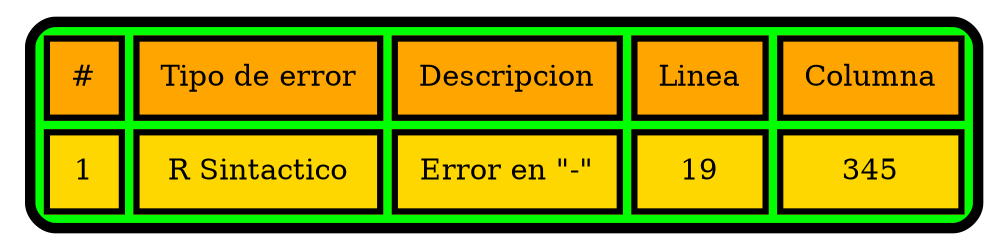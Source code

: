 digraph G { 
	label=<
	<TABLE border="5" cellspacing="4" cellpadding="10" style="rounded" bgcolor="green" gradientangle="315">

	<TR>
		<TD border="3" bgcolor="orange">#</TD>
		<TD border="3" bgcolor="orange">Tipo de error</TD>
		<TD border="3" bgcolor="orange">Descripcion</TD>
		<TD border="3" bgcolor="orange">Linea</TD>
		<TD border="3" bgcolor="orange">Columna</TD>
	</TR>	<TR>
		<TD border="3" bgcolor="gold">1</TD>
		<TD border="3" bgcolor="gold">R Sintactico</TD>
		<TD border="3" bgcolor="gold">Error en "-"</TD>
		<TD border="3" bgcolor="gold">19</TD>
		<TD border="3" bgcolor="gold">345</TD>
	</TR></TABLE>>
}